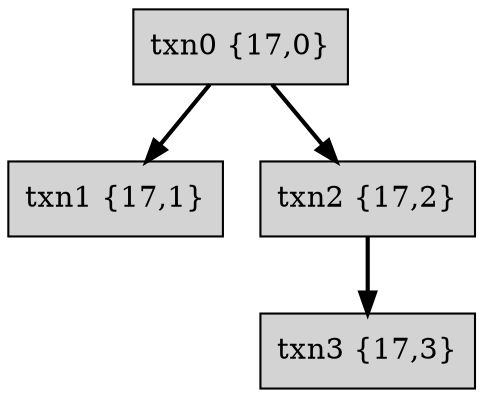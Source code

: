 digraph TokudbTxnTree{
	rankdir = TD
	node [shape=record, style=filled]
	edge [style = bold]

	root [label = "<head> txn0 \{17,0\}"]
	child1 [label = "<head> txn1 \{17,1\}"]

	child2 [label = "<head> txn2 \{17,2\}"]
	child3 [label = "<head> txn3 \{17,3\}"]

	root:head -> child1:head
	root:head -> child2:head
	child2:head -> child3:head
}